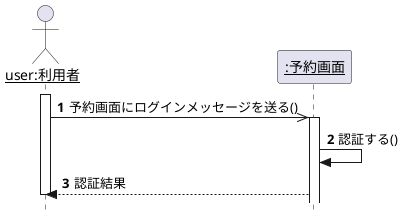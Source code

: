 @startuml 演習4-2利用者と予約画面
    hide footbox
    'メッセージに自動で番号を降る
    autonumber
    ' 厳密なUMLに準拠する
    skinparam style strictuml

    actor "<u>user:利用者</u>" as user
    participant "<u>:予約画面</u>" as reserve

    activate user
        user ->> reserve : 予約画面にログインメッセージを送る()
            activate reserve

                reserve -> reserve : 認証する()
                user <-- reserve : 認証結果
    deactivate user
@enduml